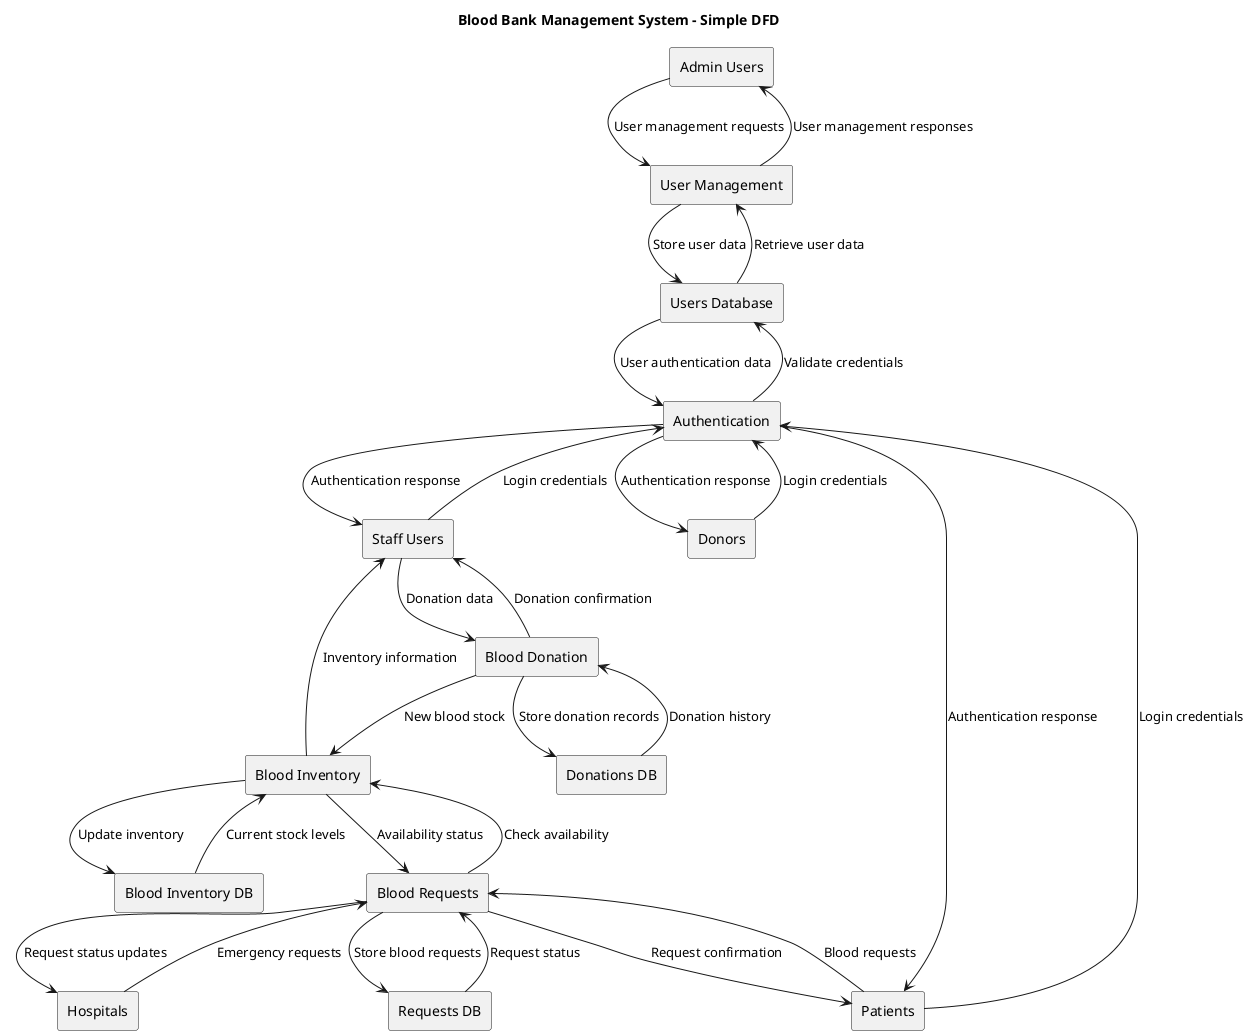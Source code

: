 @startuml
title Blood Bank Management System - Simple DFD

' External entities
rectangle "Admin Users" as ADMIN
rectangle "Staff Users" as STAFF
rectangle "Donors" as DONORS
rectangle "Patients" as PATIENTS
rectangle "Hospitals" as HOSPITALS

' Main processes
rectangle "User Management" as USER_PROCESS
rectangle "Authentication" as AUTH_PROCESS
rectangle "Blood Donation" as DONATION_PROCESS
rectangle "Blood Inventory" as INVENTORY_PROCESS
rectangle "Blood Requests" as REQUEST_PROCESS

' Data stores
rectangle "Users Database" as USER_DB
rectangle "Blood Inventory DB" as INVENTORY_DB
rectangle "Donations DB" as DONATION_DB
rectangle "Requests DB" as REQUEST_DB

' Data flows
ADMIN --> USER_PROCESS : User management requests
USER_PROCESS --> USER_DB : Store user data
USER_DB --> USER_PROCESS : Retrieve user data
USER_PROCESS --> ADMIN : User management responses

STAFF --> AUTH_PROCESS : Login credentials
AUTH_PROCESS --> USER_DB : Validate credentials
USER_DB --> AUTH_PROCESS : User authentication data
AUTH_PROCESS --> STAFF : Authentication response

DONORS --> AUTH_PROCESS : Login credentials
AUTH_PROCESS --> DONORS : Authentication response

PATIENTS --> AUTH_PROCESS : Login credentials
AUTH_PROCESS --> PATIENTS : Authentication response

STAFF --> DONATION_PROCESS : Donation data
DONATION_PROCESS --> DONATION_DB : Store donation records
DONATION_DB --> DONATION_PROCESS : Donation history
DONATION_PROCESS --> INVENTORY_PROCESS : New blood stock
DONATION_PROCESS --> STAFF : Donation confirmation

INVENTORY_PROCESS --> INVENTORY_DB : Update inventory
INVENTORY_DB --> INVENTORY_PROCESS : Current stock levels
INVENTORY_PROCESS --> STAFF : Inventory information

PATIENTS --> REQUEST_PROCESS : Blood requests
HOSPITALS --> REQUEST_PROCESS : Emergency requests
REQUEST_PROCESS --> REQUEST_DB : Store blood requests
REQUEST_DB --> REQUEST_PROCESS : Request status
REQUEST_PROCESS --> INVENTORY_PROCESS : Check availability
INVENTORY_PROCESS --> REQUEST_PROCESS : Availability status
REQUEST_PROCESS --> PATIENTS : Request confirmation
REQUEST_PROCESS --> HOSPITALS : Request status updates

@enduml
